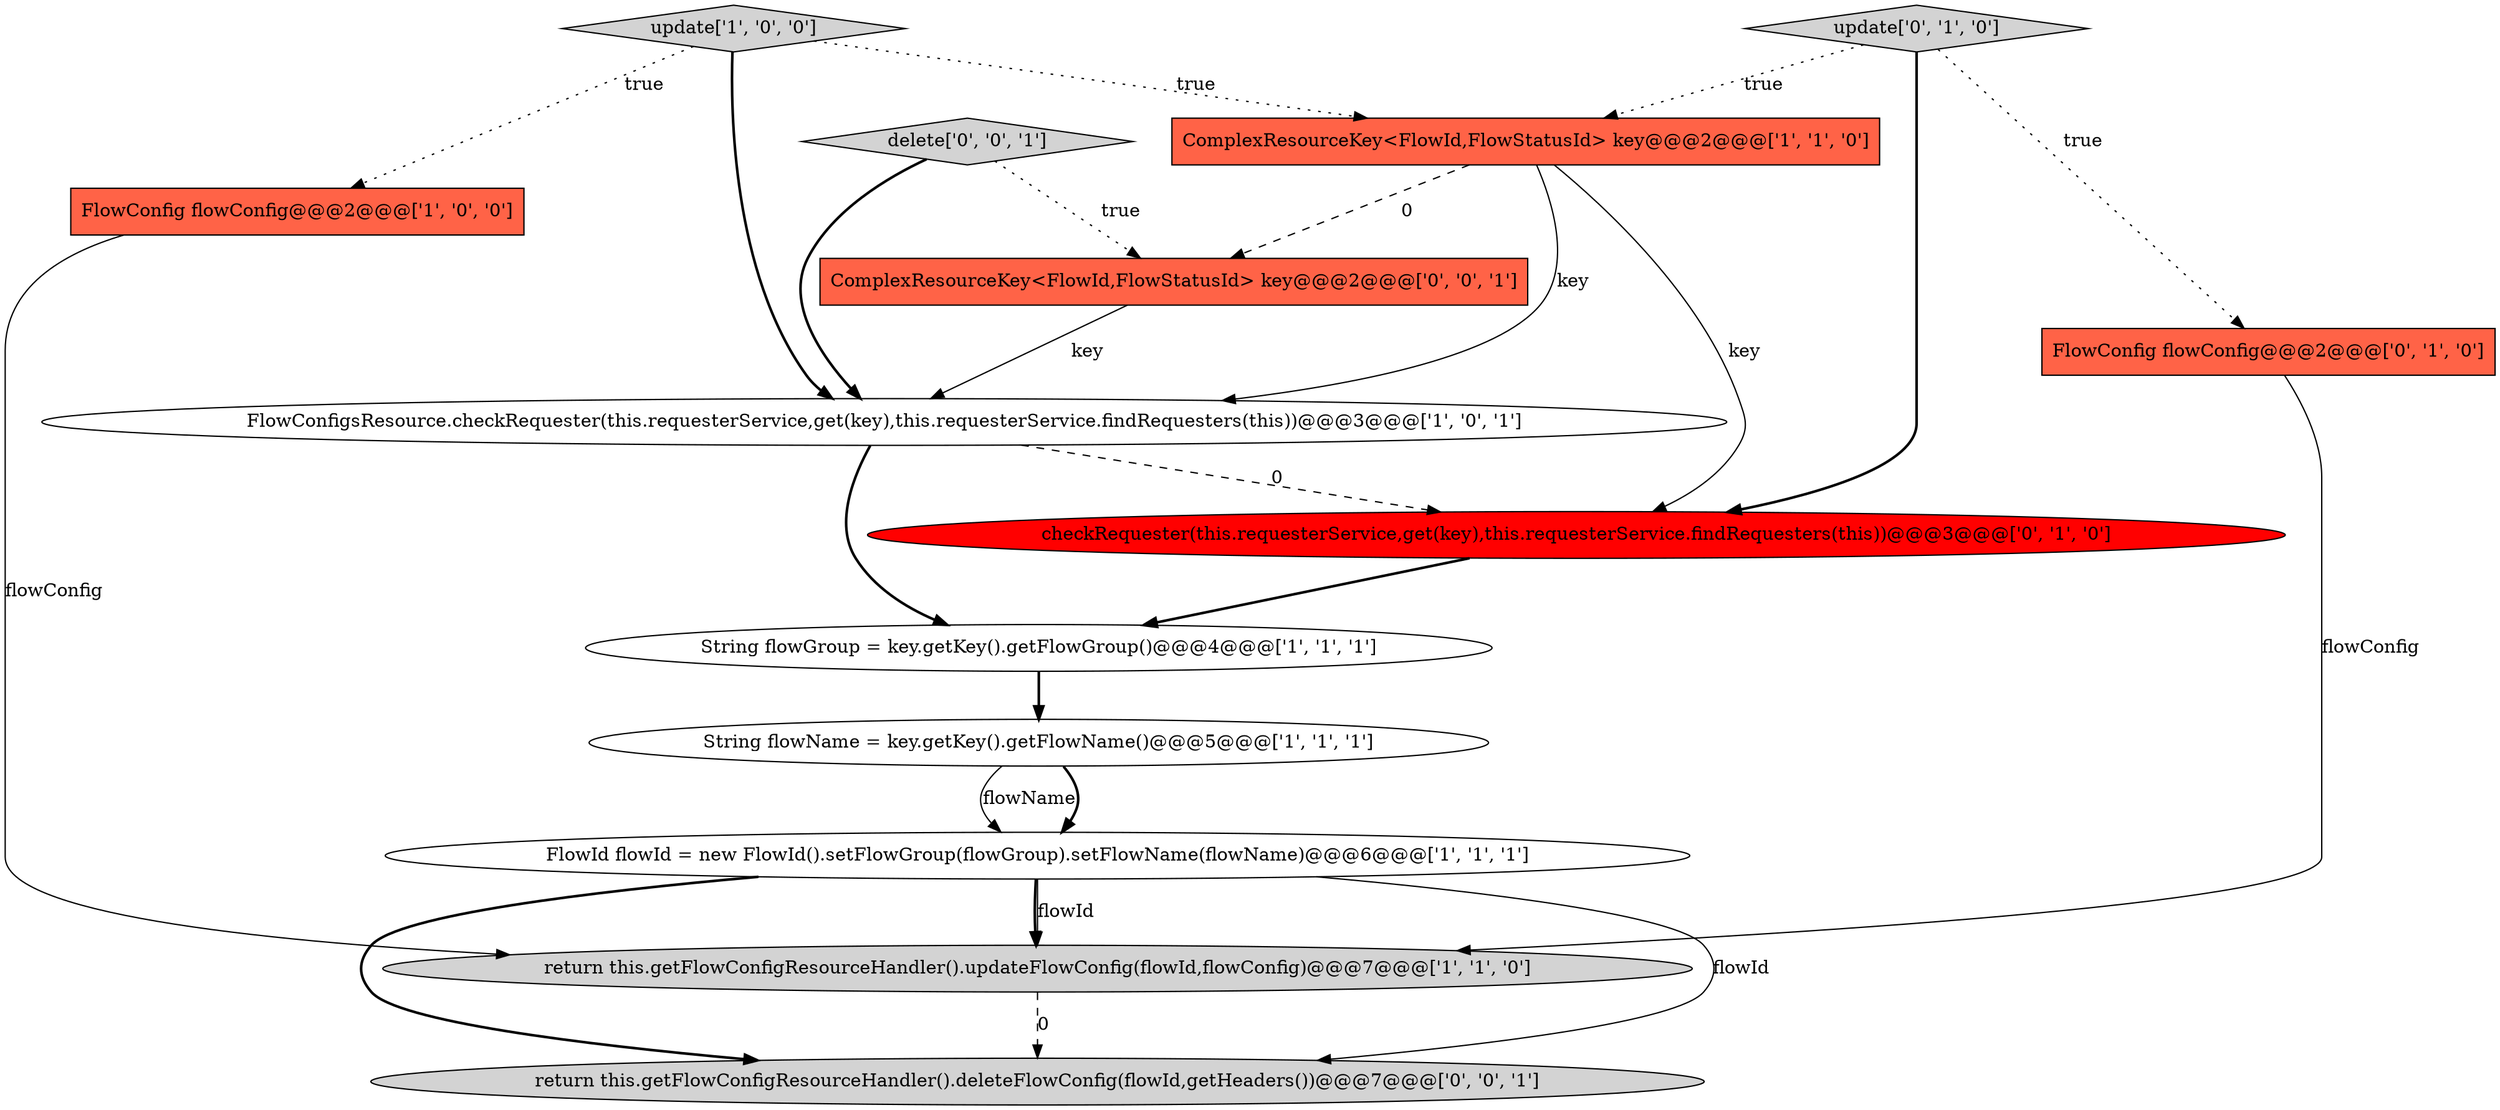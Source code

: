 digraph {
4 [style = filled, label = "return this.getFlowConfigResourceHandler().updateFlowConfig(flowId,flowConfig)@@@7@@@['1', '1', '0']", fillcolor = lightgray, shape = ellipse image = "AAA0AAABBB1BBB"];
5 [style = filled, label = "ComplexResourceKey<FlowId,FlowStatusId> key@@@2@@@['1', '1', '0']", fillcolor = tomato, shape = box image = "AAA0AAABBB1BBB"];
6 [style = filled, label = "update['1', '0', '0']", fillcolor = lightgray, shape = diamond image = "AAA0AAABBB1BBB"];
11 [style = filled, label = "ComplexResourceKey<FlowId,FlowStatusId> key@@@2@@@['0', '0', '1']", fillcolor = tomato, shape = box image = "AAA0AAABBB3BBB"];
3 [style = filled, label = "String flowName = key.getKey().getFlowName()@@@5@@@['1', '1', '1']", fillcolor = white, shape = ellipse image = "AAA0AAABBB1BBB"];
7 [style = filled, label = "FlowConfigsResource.checkRequester(this.requesterService,get(key),this.requesterService.findRequesters(this))@@@3@@@['1', '0', '1']", fillcolor = white, shape = ellipse image = "AAA0AAABBB1BBB"];
13 [style = filled, label = "return this.getFlowConfigResourceHandler().deleteFlowConfig(flowId,getHeaders())@@@7@@@['0', '0', '1']", fillcolor = lightgray, shape = ellipse image = "AAA0AAABBB3BBB"];
12 [style = filled, label = "delete['0', '0', '1']", fillcolor = lightgray, shape = diamond image = "AAA0AAABBB3BBB"];
10 [style = filled, label = "checkRequester(this.requesterService,get(key),this.requesterService.findRequesters(this))@@@3@@@['0', '1', '0']", fillcolor = red, shape = ellipse image = "AAA1AAABBB2BBB"];
9 [style = filled, label = "update['0', '1', '0']", fillcolor = lightgray, shape = diamond image = "AAA0AAABBB2BBB"];
2 [style = filled, label = "FlowId flowId = new FlowId().setFlowGroup(flowGroup).setFlowName(flowName)@@@6@@@['1', '1', '1']", fillcolor = white, shape = ellipse image = "AAA0AAABBB1BBB"];
1 [style = filled, label = "String flowGroup = key.getKey().getFlowGroup()@@@4@@@['1', '1', '1']", fillcolor = white, shape = ellipse image = "AAA0AAABBB1BBB"];
0 [style = filled, label = "FlowConfig flowConfig@@@2@@@['1', '0', '0']", fillcolor = tomato, shape = box image = "AAA0AAABBB1BBB"];
8 [style = filled, label = "FlowConfig flowConfig@@@2@@@['0', '1', '0']", fillcolor = tomato, shape = box image = "AAA0AAABBB2BBB"];
7->1 [style = bold, label=""];
8->4 [style = solid, label="flowConfig"];
1->3 [style = bold, label=""];
3->2 [style = solid, label="flowName"];
2->13 [style = solid, label="flowId"];
9->10 [style = bold, label=""];
0->4 [style = solid, label="flowConfig"];
2->4 [style = bold, label=""];
5->7 [style = solid, label="key"];
2->4 [style = solid, label="flowId"];
12->7 [style = bold, label=""];
2->13 [style = bold, label=""];
9->8 [style = dotted, label="true"];
12->11 [style = dotted, label="true"];
3->2 [style = bold, label=""];
5->11 [style = dashed, label="0"];
7->10 [style = dashed, label="0"];
6->0 [style = dotted, label="true"];
11->7 [style = solid, label="key"];
6->7 [style = bold, label=""];
10->1 [style = bold, label=""];
4->13 [style = dashed, label="0"];
5->10 [style = solid, label="key"];
6->5 [style = dotted, label="true"];
9->5 [style = dotted, label="true"];
}
